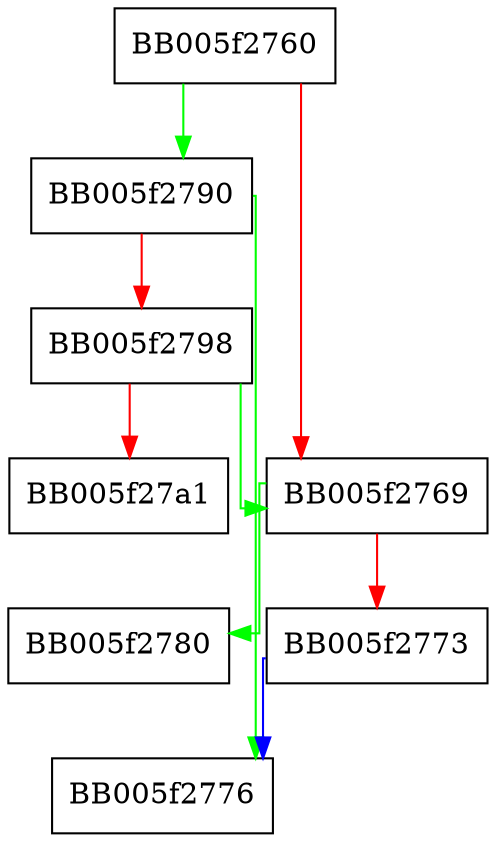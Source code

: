digraph WPACKET_get_curr {
  node [shape="box"];
  graph [splines=ortho];
  BB005f2760 -> BB005f2790 [color="green"];
  BB005f2760 -> BB005f2769 [color="red"];
  BB005f2769 -> BB005f2780 [color="green"];
  BB005f2769 -> BB005f2773 [color="red"];
  BB005f2773 -> BB005f2776 [color="blue"];
  BB005f2790 -> BB005f2776 [color="green"];
  BB005f2790 -> BB005f2798 [color="red"];
  BB005f2798 -> BB005f2769 [color="green"];
  BB005f2798 -> BB005f27a1 [color="red"];
}